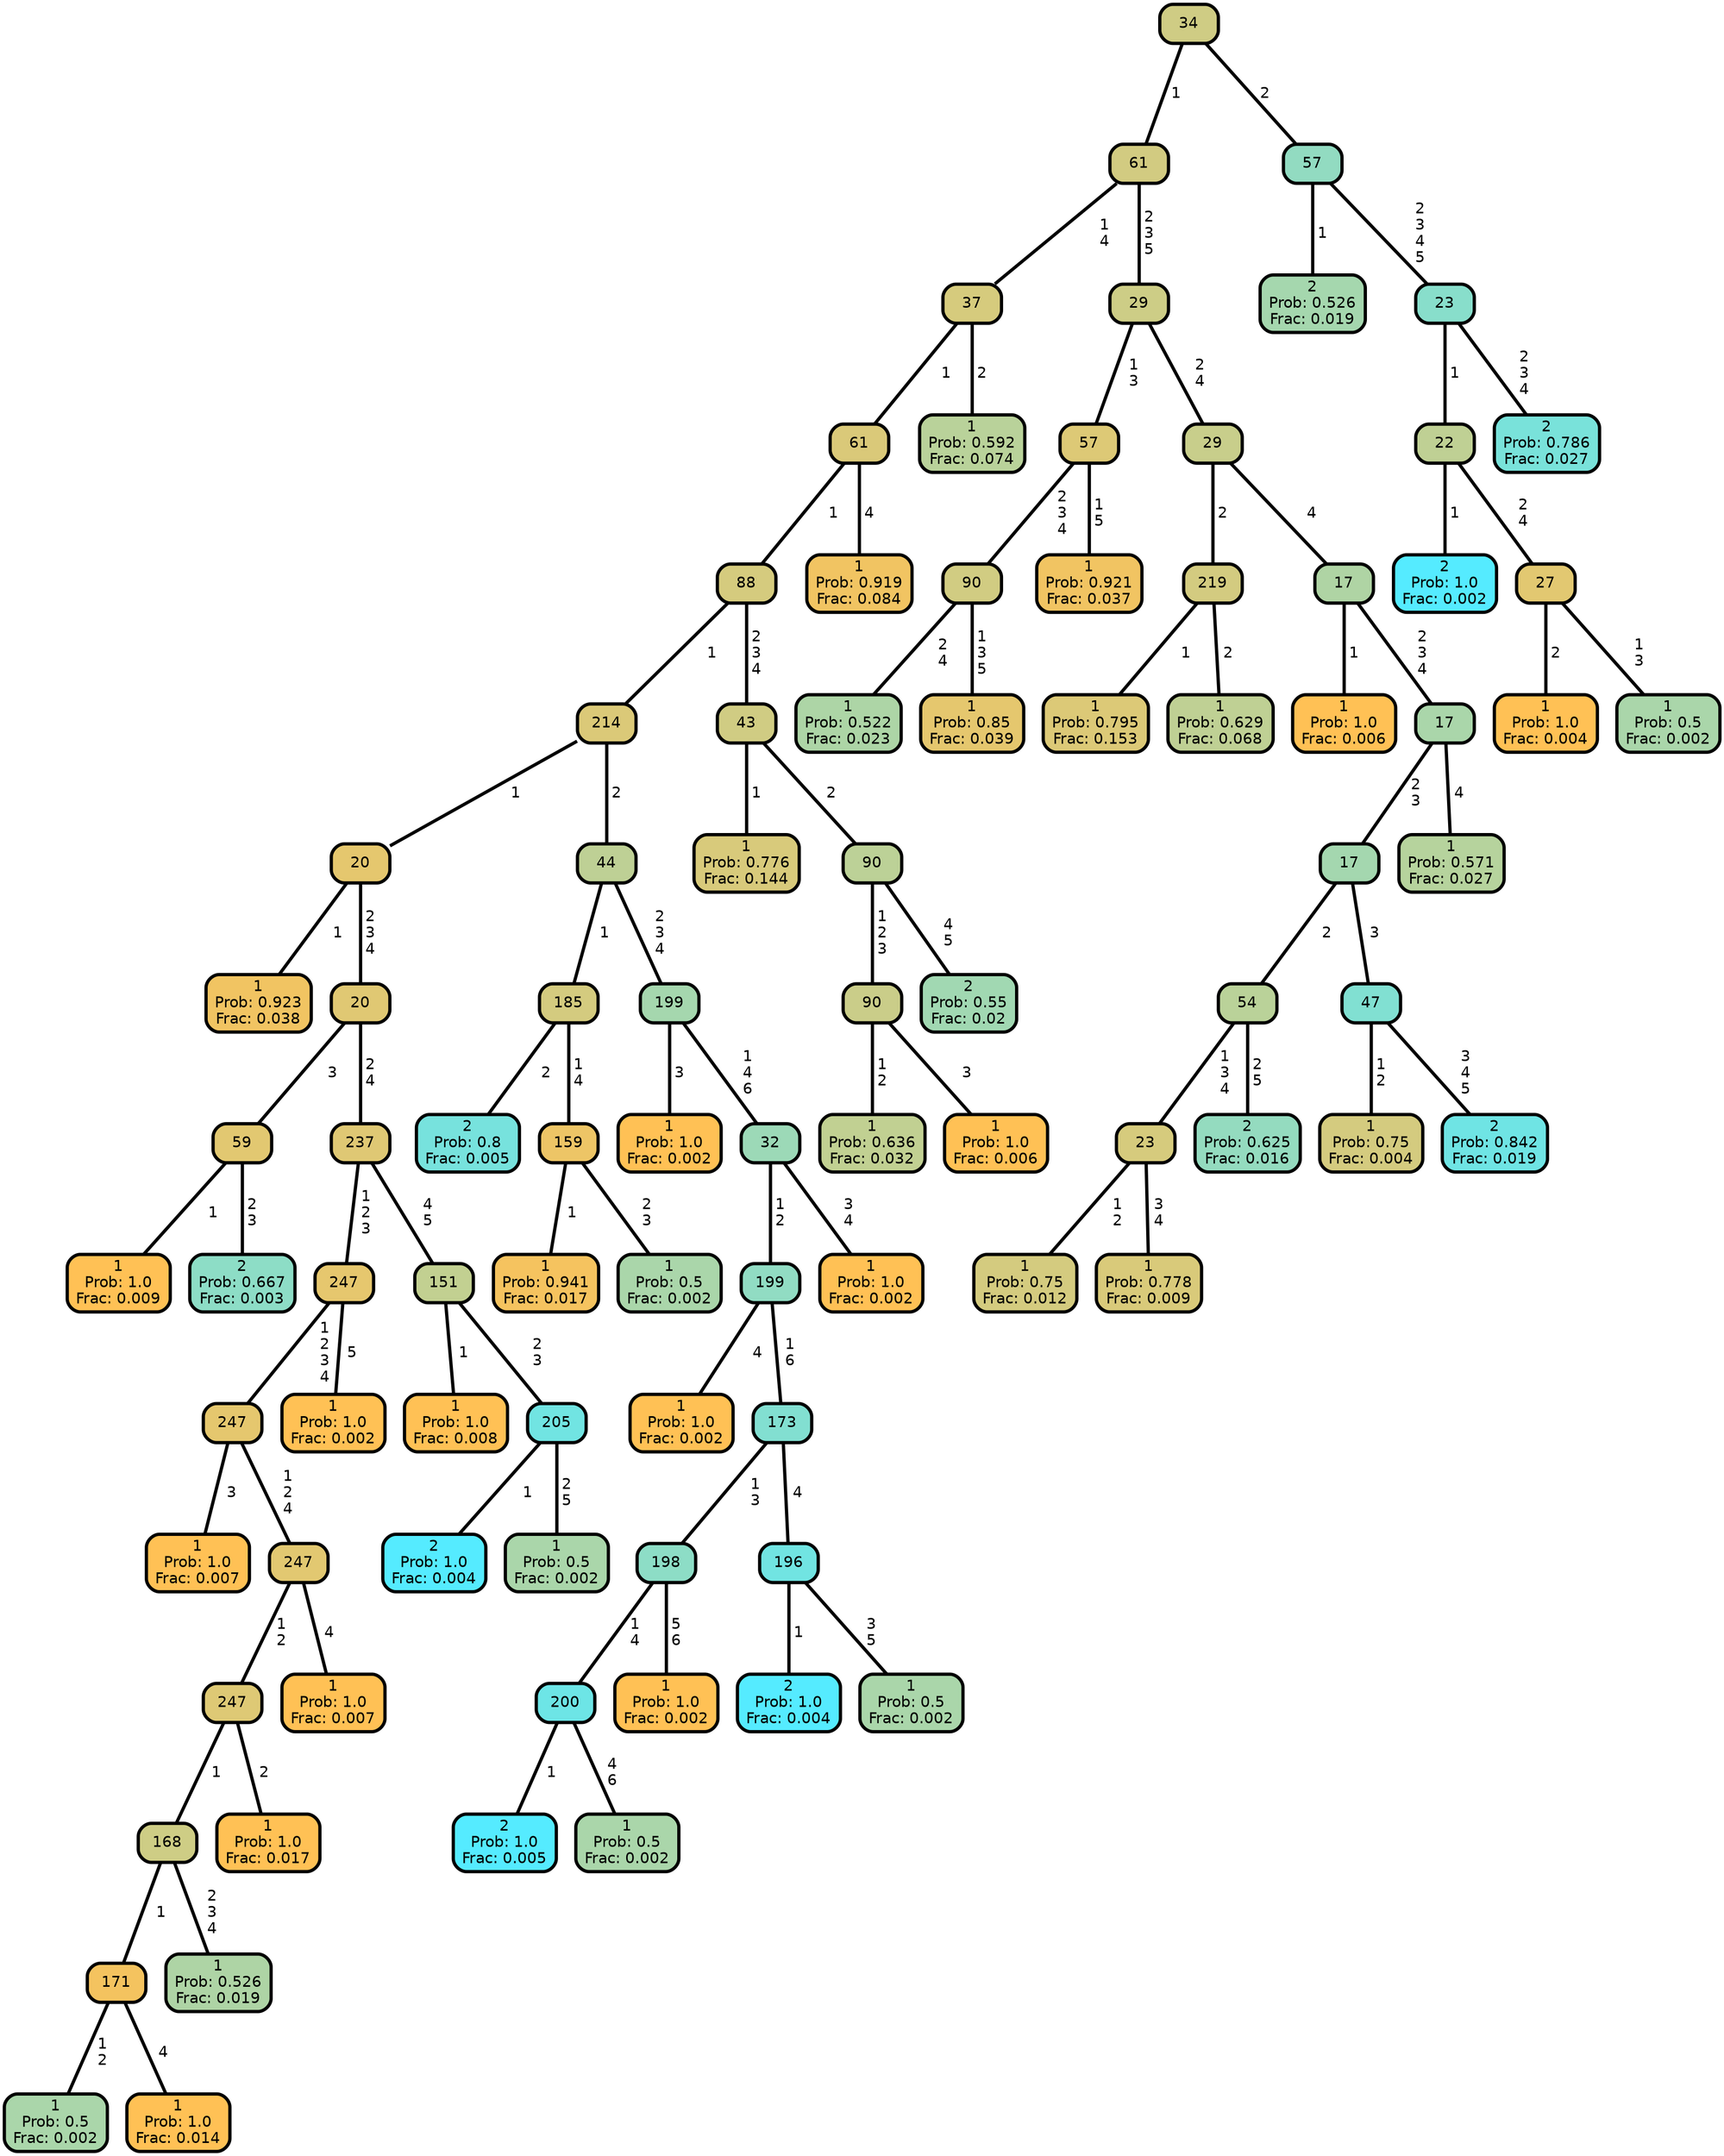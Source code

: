 graph Tree {
node [shape=box, style="filled, rounded",color="black",penwidth="3",fontcolor="black",                 fontname=helvetica] ;
graph [ranksep="0 equally", splines=straight,                 bgcolor=transparent, dpi=200] ;
edge [fontname=helvetica, color=black] ;
0 [label="1
Prob: 0.923
Frac: 0.038", fillcolor="#f1c462"] ;
1 [label="20", fillcolor="#e5c76e"] ;
2 [label="1
Prob: 1.0
Frac: 0.009", fillcolor="#ffc155"] ;
3 [label="59", fillcolor="#e2c871"] ;
4 [label="2
Prob: 0.667
Frac: 0.003", fillcolor="#8dddc6"] ;
5 [label="20", fillcolor="#e0c873"] ;
6 [label="1
Prob: 1.0
Frac: 0.007", fillcolor="#ffc155"] ;
7 [label="247", fillcolor="#e5c76e"] ;
8 [label="1
Prob: 0.5
Frac: 0.002", fillcolor="#aad6aa"] ;
9 [label="171", fillcolor="#f4c35f"] ;
10 [label="1
Prob: 1.0
Frac: 0.014", fillcolor="#ffc155"] ;
11 [label="168", fillcolor="#cecd85"] ;
12 [label="1
Prob: 0.526
Frac: 0.019", fillcolor="#aed4a5"] ;
13 [label="247", fillcolor="#dec975"] ;
14 [label="1
Prob: 1.0
Frac: 0.017", fillcolor="#ffc155"] ;
15 [label="247", fillcolor="#e2c871"] ;
16 [label="1
Prob: 1.0
Frac: 0.007", fillcolor="#ffc155"] ;
17 [label="247", fillcolor="#e6c76e"] ;
18 [label="1
Prob: 1.0
Frac: 0.002", fillcolor="#ffc155"] ;
19 [label="237", fillcolor="#dfc874"] ;
20 [label="1
Prob: 1.0
Frac: 0.008", fillcolor="#ffc155"] ;
21 [label="151", fillcolor="#c2d091"] ;
22 [label="2
Prob: 1.0
Frac: 0.004", fillcolor="#55ebff"] ;
23 [label="205", fillcolor="#71e4e2"] ;
24 [label="1
Prob: 0.5
Frac: 0.002", fillcolor="#aad6aa"] ;
25 [label="214", fillcolor="#dbc978"] ;
26 [label="2
Prob: 0.8
Frac: 0.005", fillcolor="#77e2dd"] ;
27 [label="185", fillcolor="#d4cb7f"] ;
28 [label="1
Prob: 0.941
Frac: 0.017", fillcolor="#f5c35f"] ;
29 [label="159", fillcolor="#edc566"] ;
30 [label="1
Prob: 0.5
Frac: 0.002", fillcolor="#aad6aa"] ;
31 [label="44", fillcolor="#bed095"] ;
32 [label="1
Prob: 1.0
Frac: 0.002", fillcolor="#ffc155"] ;
33 [label="199", fillcolor="#a5d7ae"] ;
34 [label="1
Prob: 1.0
Frac: 0.002", fillcolor="#ffc155"] ;
35 [label="199", fillcolor="#91dcc3"] ;
36 [label="2
Prob: 1.0
Frac: 0.005", fillcolor="#55ebff"] ;
37 [label="200", fillcolor="#6de5e6"] ;
38 [label="1
Prob: 0.5
Frac: 0.002", fillcolor="#aad6aa"] ;
39 [label="198", fillcolor="#8dddc6"] ;
40 [label="1
Prob: 1.0
Frac: 0.002", fillcolor="#ffc155"] ;
41 [label="173", fillcolor="#82dfd1"] ;
42 [label="2
Prob: 1.0
Frac: 0.004", fillcolor="#55ebff"] ;
43 [label="196", fillcolor="#71e4e2"] ;
44 [label="1
Prob: 0.5
Frac: 0.002", fillcolor="#aad6aa"] ;
45 [label="32", fillcolor="#9cd9b7"] ;
46 [label="1
Prob: 1.0
Frac: 0.002", fillcolor="#ffc155"] ;
47 [label="88", fillcolor="#d5cb7e"] ;
48 [label="1
Prob: 0.776
Frac: 0.144", fillcolor="#d8ca7b"] ;
49 [label="43", fillcolor="#d0cc83"] ;
50 [label="1
Prob: 0.636
Frac: 0.032", fillcolor="#c1d092"] ;
51 [label="90", fillcolor="#cacd89"] ;
52 [label="1
Prob: 1.0
Frac: 0.006", fillcolor="#ffc155"] ;
53 [label="90", fillcolor="#bcd197"] ;
54 [label="2
Prob: 0.55
Frac: 0.02", fillcolor="#a1d8b2"] ;
55 [label="61", fillcolor="#dac979"] ;
56 [label="1
Prob: 0.919
Frac: 0.084", fillcolor="#f1c462"] ;
57 [label="37", fillcolor="#d6cb7d"] ;
58 [label="1
Prob: 0.592
Frac: 0.074", fillcolor="#b9d29a"] ;
59 [label="61", fillcolor="#d2cb81"] ;
60 [label="1
Prob: 0.522
Frac: 0.023", fillcolor="#add5a6"] ;
61 [label="90", fillcolor="#d1cc82"] ;
62 [label="1
Prob: 0.85
Frac: 0.039", fillcolor="#e5c76e"] ;
63 [label="57", fillcolor="#ddc976"] ;
64 [label="1
Prob: 0.921
Frac: 0.037", fillcolor="#f1c462"] ;
65 [label="29", fillcolor="#cdcd86"] ;
66 [label="1
Prob: 0.795
Frac: 0.153", fillcolor="#dcc977"] ;
67 [label="219", fillcolor="#d3cb80"] ;
68 [label="1
Prob: 0.629
Frac: 0.068", fillcolor="#bfd094"] ;
69 [label="29", fillcolor="#c8ce8b"] ;
70 [label="1
Prob: 1.0
Frac: 0.006", fillcolor="#ffc155"] ;
71 [label="17", fillcolor="#afd4a4"] ;
72 [label="1
Prob: 0.75
Frac: 0.012", fillcolor="#d4cb7f"] ;
73 [label="23", fillcolor="#d6cb7d"] ;
74 [label="1
Prob: 0.778
Frac: 0.009", fillcolor="#d9ca7a"] ;
75 [label="54", fillcolor="#bad299"] ;
76 [label="2
Prob: 0.625
Frac: 0.016", fillcolor="#94dbbf"] ;
77 [label="17", fillcolor="#a4d7af"] ;
78 [label="1
Prob: 0.75
Frac: 0.004", fillcolor="#d4cb7f"] ;
79 [label="47", fillcolor="#81e0d2"] ;
80 [label="2
Prob: 0.842
Frac: 0.019", fillcolor="#6fe4e4"] ;
81 [label="17", fillcolor="#aad6aa"] ;
82 [label="1
Prob: 0.571
Frac: 0.027", fillcolor="#b6d39d"] ;
83 [label="34", fillcolor="#cfcc84"] ;
84 [label="2
Prob: 0.526
Frac: 0.019", fillcolor="#a5d7ae"] ;
85 [label="57", fillcolor="#92dbc1"] ;
86 [label="2
Prob: 1.0
Frac: 0.002", fillcolor="#55ebff"] ;
87 [label="22", fillcolor="#bfd094"] ;
88 [label="1
Prob: 1.0
Frac: 0.004", fillcolor="#ffc155"] ;
89 [label="27", fillcolor="#e2c871"] ;
90 [label="1
Prob: 0.5
Frac: 0.002", fillcolor="#aad6aa"] ;
91 [label="23", fillcolor="#88decb"] ;
92 [label="2
Prob: 0.786
Frac: 0.027", fillcolor="#79e2da"] ;
1 -- 0 [label=" 1",penwidth=3] ;
1 -- 5 [label=" 2\n 3\n 4",penwidth=3] ;
3 -- 2 [label=" 1",penwidth=3] ;
3 -- 4 [label=" 2\n 3",penwidth=3] ;
5 -- 3 [label=" 3",penwidth=3] ;
5 -- 19 [label=" 2\n 4",penwidth=3] ;
7 -- 6 [label=" 3",penwidth=3] ;
7 -- 15 [label=" 1\n 2\n 4",penwidth=3] ;
9 -- 8 [label=" 1\n 2",penwidth=3] ;
9 -- 10 [label=" 4",penwidth=3] ;
11 -- 9 [label=" 1",penwidth=3] ;
11 -- 12 [label=" 2\n 3\n 4",penwidth=3] ;
13 -- 11 [label=" 1",penwidth=3] ;
13 -- 14 [label=" 2",penwidth=3] ;
15 -- 13 [label=" 1\n 2",penwidth=3] ;
15 -- 16 [label=" 4",penwidth=3] ;
17 -- 7 [label=" 1\n 2\n 3\n 4",penwidth=3] ;
17 -- 18 [label=" 5",penwidth=3] ;
19 -- 17 [label=" 1\n 2\n 3",penwidth=3] ;
19 -- 21 [label=" 4\n 5",penwidth=3] ;
21 -- 20 [label=" 1",penwidth=3] ;
21 -- 23 [label=" 2\n 3",penwidth=3] ;
23 -- 22 [label=" 1",penwidth=3] ;
23 -- 24 [label=" 2\n 5",penwidth=3] ;
25 -- 1 [label=" 1",penwidth=3] ;
25 -- 31 [label=" 2",penwidth=3] ;
27 -- 26 [label=" 2",penwidth=3] ;
27 -- 29 [label=" 1\n 4",penwidth=3] ;
29 -- 28 [label=" 1",penwidth=3] ;
29 -- 30 [label=" 2\n 3",penwidth=3] ;
31 -- 27 [label=" 1",penwidth=3] ;
31 -- 33 [label=" 2\n 3\n 4",penwidth=3] ;
33 -- 32 [label=" 3",penwidth=3] ;
33 -- 45 [label=" 1\n 4\n 6",penwidth=3] ;
35 -- 34 [label=" 4",penwidth=3] ;
35 -- 41 [label=" 1\n 6",penwidth=3] ;
37 -- 36 [label=" 1",penwidth=3] ;
37 -- 38 [label=" 4\n 6",penwidth=3] ;
39 -- 37 [label=" 1\n 4",penwidth=3] ;
39 -- 40 [label=" 5\n 6",penwidth=3] ;
41 -- 39 [label=" 1\n 3",penwidth=3] ;
41 -- 43 [label=" 4",penwidth=3] ;
43 -- 42 [label=" 1",penwidth=3] ;
43 -- 44 [label=" 3\n 5",penwidth=3] ;
45 -- 35 [label=" 1\n 2",penwidth=3] ;
45 -- 46 [label=" 3\n 4",penwidth=3] ;
47 -- 25 [label=" 1",penwidth=3] ;
47 -- 49 [label=" 2\n 3\n 4",penwidth=3] ;
49 -- 48 [label=" 1",penwidth=3] ;
49 -- 53 [label=" 2",penwidth=3] ;
51 -- 50 [label=" 1\n 2",penwidth=3] ;
51 -- 52 [label=" 3",penwidth=3] ;
53 -- 51 [label=" 1\n 2\n 3",penwidth=3] ;
53 -- 54 [label=" 4\n 5",penwidth=3] ;
55 -- 47 [label=" 1",penwidth=3] ;
55 -- 56 [label=" 4",penwidth=3] ;
57 -- 55 [label=" 1",penwidth=3] ;
57 -- 58 [label=" 2",penwidth=3] ;
59 -- 57 [label=" 1\n 4",penwidth=3] ;
59 -- 65 [label=" 2\n 3\n 5",penwidth=3] ;
61 -- 60 [label=" 2\n 4",penwidth=3] ;
61 -- 62 [label=" 1\n 3\n 5",penwidth=3] ;
63 -- 61 [label=" 2\n 3\n 4",penwidth=3] ;
63 -- 64 [label=" 1\n 5",penwidth=3] ;
65 -- 63 [label=" 1\n 3",penwidth=3] ;
65 -- 69 [label=" 2\n 4",penwidth=3] ;
67 -- 66 [label=" 1",penwidth=3] ;
67 -- 68 [label=" 2",penwidth=3] ;
69 -- 67 [label=" 2",penwidth=3] ;
69 -- 71 [label=" 4",penwidth=3] ;
71 -- 70 [label=" 1",penwidth=3] ;
71 -- 81 [label=" 2\n 3\n 4",penwidth=3] ;
73 -- 72 [label=" 1\n 2",penwidth=3] ;
73 -- 74 [label=" 3\n 4",penwidth=3] ;
75 -- 73 [label=" 1\n 3\n 4",penwidth=3] ;
75 -- 76 [label=" 2\n 5",penwidth=3] ;
77 -- 75 [label=" 2",penwidth=3] ;
77 -- 79 [label=" 3",penwidth=3] ;
79 -- 78 [label=" 1\n 2",penwidth=3] ;
79 -- 80 [label=" 3\n 4\n 5",penwidth=3] ;
81 -- 77 [label=" 2\n 3",penwidth=3] ;
81 -- 82 [label=" 4",penwidth=3] ;
83 -- 59 [label=" 1",penwidth=3] ;
83 -- 85 [label=" 2",penwidth=3] ;
85 -- 84 [label=" 1",penwidth=3] ;
85 -- 91 [label=" 2\n 3\n 4\n 5",penwidth=3] ;
87 -- 86 [label=" 1",penwidth=3] ;
87 -- 89 [label=" 2\n 4",penwidth=3] ;
89 -- 88 [label=" 2",penwidth=3] ;
89 -- 90 [label=" 1\n 3",penwidth=3] ;
91 -- 87 [label=" 1",penwidth=3] ;
91 -- 92 [label=" 2\n 3\n 4",penwidth=3] ;
{rank = same;}}